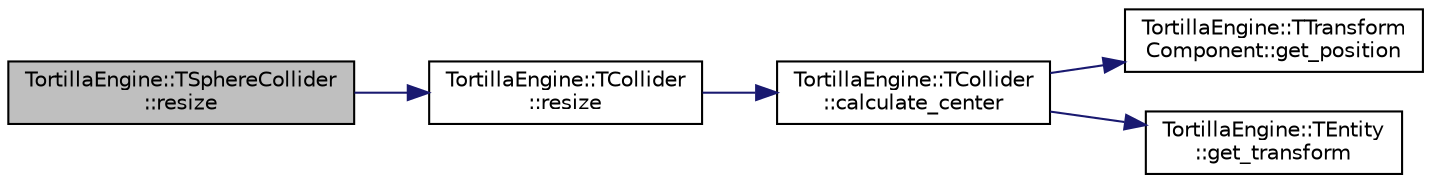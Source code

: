 digraph "TortillaEngine::TSphereCollider::resize"
{
 // LATEX_PDF_SIZE
  edge [fontname="Helvetica",fontsize="10",labelfontname="Helvetica",labelfontsize="10"];
  node [fontname="Helvetica",fontsize="10",shape=record];
  rankdir="LR";
  Node1 [label="TortillaEngine::TSphereCollider\l::resize",height=0.2,width=0.4,color="black", fillcolor="grey75", style="filled", fontcolor="black",tooltip="Apply an scale to the collider."];
  Node1 -> Node2 [color="midnightblue",fontsize="10",style="solid",fontname="Helvetica"];
  Node2 [label="TortillaEngine::TCollider\l::resize",height=0.2,width=0.4,color="black", fillcolor="white", style="filled",URL="$class_tortilla_engine_1_1_t_collider.html#a11c7bcba2919de51199b2775dfd255fa",tooltip="Apply an scale to the collider."];
  Node2 -> Node3 [color="midnightblue",fontsize="10",style="solid",fontname="Helvetica"];
  Node3 [label="TortillaEngine::TCollider\l::calculate_center",height=0.2,width=0.4,color="black", fillcolor="white", style="filled",URL="$class_tortilla_engine_1_1_t_collider.html#a86f0440dfa2d5b048e1aa51496ce7b29",tooltip="Calculates the center of the collider."];
  Node3 -> Node4 [color="midnightblue",fontsize="10",style="solid",fontname="Helvetica"];
  Node4 [label="TortillaEngine::TTransform\lComponent::get_position",height=0.2,width=0.4,color="black", fillcolor="white", style="filled",URL="$class_tortilla_engine_1_1_t_transform_component.html#a2c75247bf22af67ef2c8bd49fbde5f1d",tooltip="Gets the position."];
  Node3 -> Node5 [color="midnightblue",fontsize="10",style="solid",fontname="Helvetica"];
  Node5 [label="TortillaEngine::TEntity\l::get_transform",height=0.2,width=0.4,color="black", fillcolor="white", style="filled",URL="$class_tortilla_engine_1_1_t_entity.html#adabe9ed284fc32a6bb8da29ad67782f7",tooltip="Gets the local transfrom component of the entity."];
}
